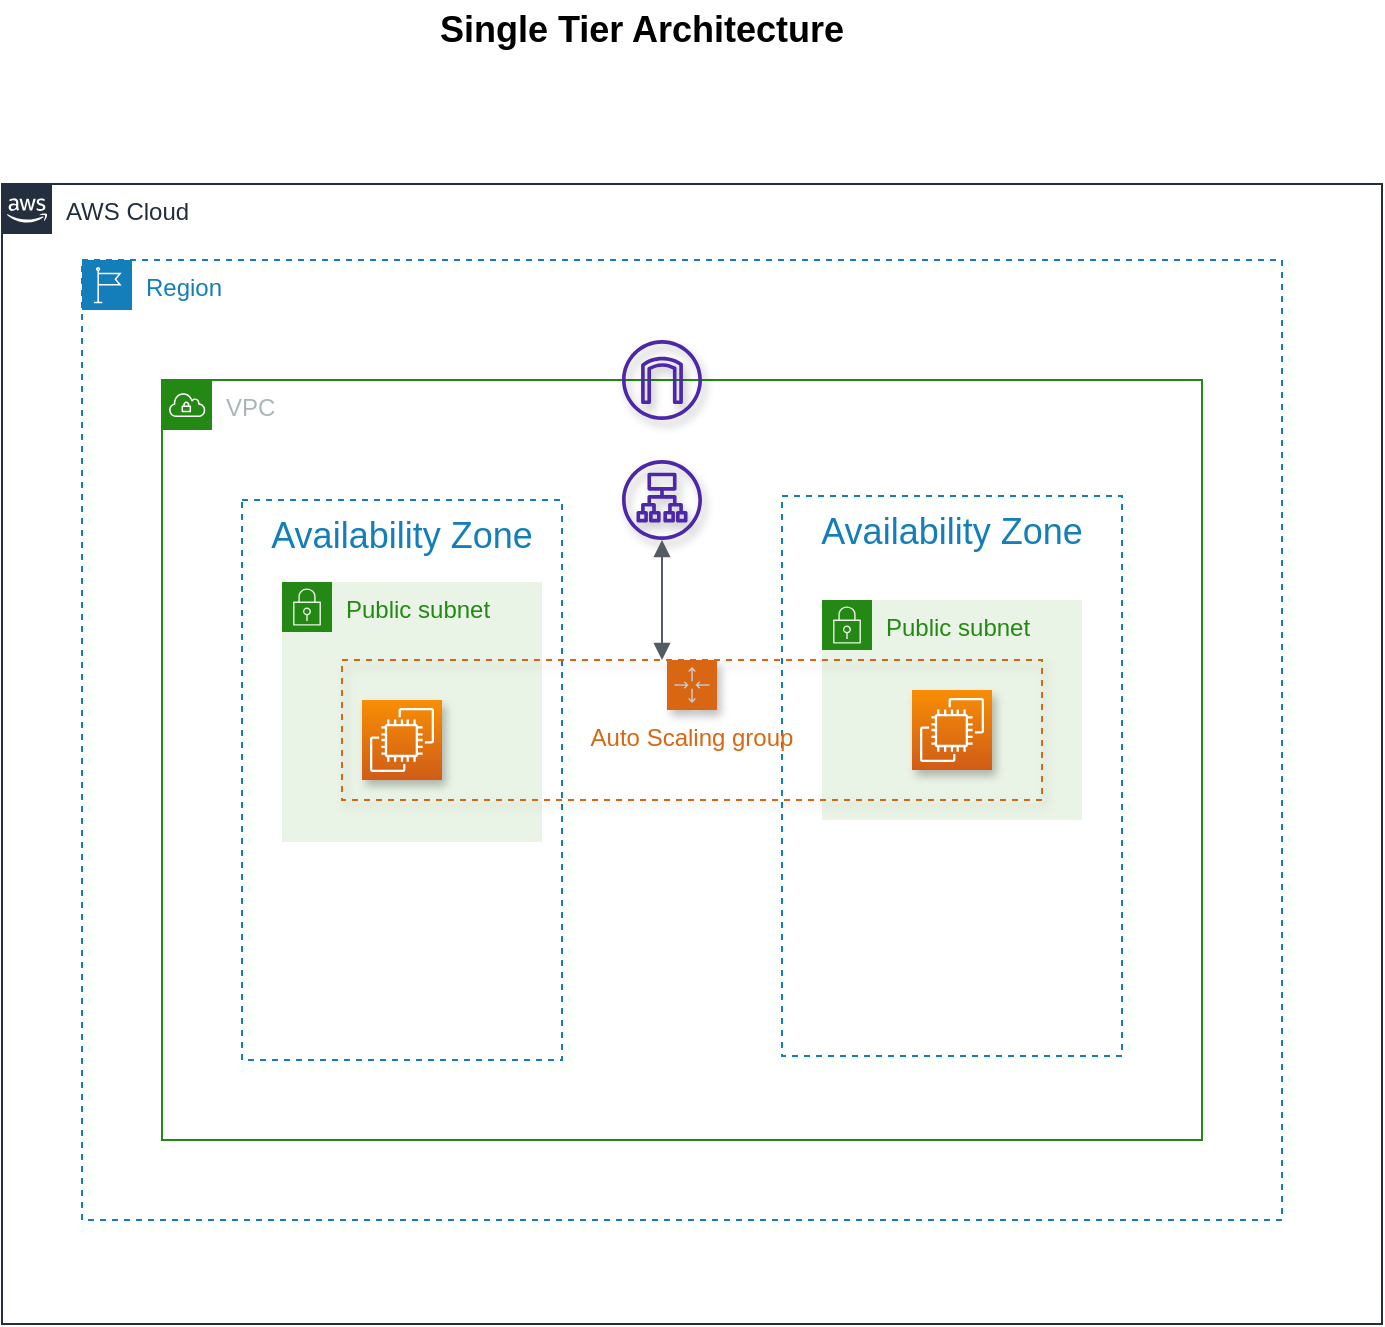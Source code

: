 <mxfile version="20.8.22" type="github">
  <diagram name="Page-1" id="6ijTnedWCegfjatEbXjn">
    <mxGraphModel dx="1050" dy="581" grid="1" gridSize="10" guides="1" tooltips="1" connect="1" arrows="1" fold="1" page="1" pageScale="1" pageWidth="850" pageHeight="1100" math="0" shadow="0">
      <root>
        <mxCell id="0" />
        <mxCell id="1" parent="0" />
        <mxCell id="UvUQzP8dR3wDCH03lXoq-1" value="AWS Cloud" style="points=[[0,0],[0.25,0],[0.5,0],[0.75,0],[1,0],[1,0.25],[1,0.5],[1,0.75],[1,1],[0.75,1],[0.5,1],[0.25,1],[0,1],[0,0.75],[0,0.5],[0,0.25]];outlineConnect=0;gradientColor=none;html=1;whiteSpace=wrap;fontSize=12;fontStyle=0;container=1;pointerEvents=0;collapsible=0;recursiveResize=0;shape=mxgraph.aws4.group;grIcon=mxgraph.aws4.group_aws_cloud_alt;strokeColor=#232F3E;fillColor=none;verticalAlign=top;align=left;spacingLeft=30;fontColor=#232F3E;dashed=0;" vertex="1" parent="1">
          <mxGeometry x="80" y="122" width="690" height="570" as="geometry" />
        </mxCell>
        <mxCell id="UvUQzP8dR3wDCH03lXoq-2" value="&lt;b&gt;&lt;font style=&quot;font-size: 18px;&quot;&gt;Single Tier Architecture&lt;/font&gt;&lt;/b&gt;" style="text;html=1;strokeColor=none;fillColor=none;align=center;verticalAlign=middle;whiteSpace=wrap;rounded=0;" vertex="1" parent="1">
          <mxGeometry x="250" y="30" width="300" height="30" as="geometry" />
        </mxCell>
        <mxCell id="UvUQzP8dR3wDCH03lXoq-3" value="VPC" style="points=[[0,0],[0.25,0],[0.5,0],[0.75,0],[1,0],[1,0.25],[1,0.5],[1,0.75],[1,1],[0.75,1],[0.5,1],[0.25,1],[0,1],[0,0.75],[0,0.5],[0,0.25]];outlineConnect=0;gradientColor=none;html=1;whiteSpace=wrap;fontSize=12;fontStyle=0;container=1;pointerEvents=0;collapsible=0;recursiveResize=0;shape=mxgraph.aws4.group;grIcon=mxgraph.aws4.group_vpc;strokeColor=#248814;fillColor=none;verticalAlign=top;align=left;spacingLeft=30;fontColor=#AAB7B8;dashed=0;" vertex="1" parent="1">
          <mxGeometry x="160" y="220" width="520" height="380" as="geometry" />
        </mxCell>
        <mxCell id="UvUQzP8dR3wDCH03lXoq-4" value="Region" style="points=[[0,0],[0.25,0],[0.5,0],[0.75,0],[1,0],[1,0.25],[1,0.5],[1,0.75],[1,1],[0.75,1],[0.5,1],[0.25,1],[0,1],[0,0.75],[0,0.5],[0,0.25]];outlineConnect=0;gradientColor=none;html=1;whiteSpace=wrap;fontSize=12;fontStyle=0;container=1;pointerEvents=0;collapsible=0;recursiveResize=0;shape=mxgraph.aws4.group;grIcon=mxgraph.aws4.group_region;strokeColor=#147EBA;fillColor=none;verticalAlign=top;align=left;spacingLeft=30;fontColor=#147EBA;dashed=1;" vertex="1" parent="1">
          <mxGeometry x="120" y="160" width="600" height="480" as="geometry" />
        </mxCell>
        <mxCell id="UvUQzP8dR3wDCH03lXoq-5" value="Availability Zone" style="fillColor=none;strokeColor=#147EBA;dashed=1;verticalAlign=top;fontStyle=0;fontColor=#147EBA;fontSize=18;" vertex="1" parent="UvUQzP8dR3wDCH03lXoq-4">
          <mxGeometry x="80" y="120" width="160" height="280" as="geometry" />
        </mxCell>
        <mxCell id="UvUQzP8dR3wDCH03lXoq-6" value="Availability Zone" style="fillColor=none;strokeColor=#147EBA;dashed=1;verticalAlign=top;fontStyle=0;fontColor=#147EBA;fontSize=18;" vertex="1" parent="UvUQzP8dR3wDCH03lXoq-4">
          <mxGeometry x="350" y="118" width="170" height="280" as="geometry" />
        </mxCell>
        <mxCell id="UvUQzP8dR3wDCH03lXoq-9" value="Public subnet" style="points=[[0,0],[0.25,0],[0.5,0],[0.75,0],[1,0],[1,0.25],[1,0.5],[1,0.75],[1,1],[0.75,1],[0.5,1],[0.25,1],[0,1],[0,0.75],[0,0.5],[0,0.25]];outlineConnect=0;gradientColor=none;html=1;whiteSpace=wrap;fontSize=12;fontStyle=0;container=1;pointerEvents=0;collapsible=0;recursiveResize=0;shape=mxgraph.aws4.group;grIcon=mxgraph.aws4.group_security_group;grStroke=0;strokeColor=#248814;fillColor=#E9F3E6;verticalAlign=top;align=left;spacingLeft=30;fontColor=#248814;dashed=0;" vertex="1" parent="UvUQzP8dR3wDCH03lXoq-4">
          <mxGeometry x="100" y="161" width="130" height="130" as="geometry" />
        </mxCell>
        <mxCell id="UvUQzP8dR3wDCH03lXoq-7" value="" style="sketch=0;points=[[0,0,0],[0.25,0,0],[0.5,0,0],[0.75,0,0],[1,0,0],[0,1,0],[0.25,1,0],[0.5,1,0],[0.75,1,0],[1,1,0],[0,0.25,0],[0,0.5,0],[0,0.75,0],[1,0.25,0],[1,0.5,0],[1,0.75,0]];outlineConnect=0;fontColor=#232F3E;gradientColor=#F78E04;gradientDirection=north;fillColor=#D05C17;strokeColor=#ffffff;dashed=0;verticalLabelPosition=bottom;verticalAlign=top;align=center;html=1;fontSize=12;fontStyle=0;aspect=fixed;shape=mxgraph.aws4.resourceIcon;resIcon=mxgraph.aws4.ec2;shadow=1;" vertex="1" parent="UvUQzP8dR3wDCH03lXoq-4">
          <mxGeometry x="140" y="220" width="40" height="40" as="geometry" />
        </mxCell>
        <mxCell id="UvUQzP8dR3wDCH03lXoq-10" value="Public subnet" style="points=[[0,0],[0.25,0],[0.5,0],[0.75,0],[1,0],[1,0.25],[1,0.5],[1,0.75],[1,1],[0.75,1],[0.5,1],[0.25,1],[0,1],[0,0.75],[0,0.5],[0,0.25]];outlineConnect=0;gradientColor=none;html=1;whiteSpace=wrap;fontSize=12;fontStyle=0;container=1;pointerEvents=0;collapsible=0;recursiveResize=0;shape=mxgraph.aws4.group;grIcon=mxgraph.aws4.group_security_group;grStroke=0;strokeColor=#248814;fillColor=#E9F3E6;verticalAlign=top;align=left;spacingLeft=30;fontColor=#248814;dashed=0;" vertex="1" parent="UvUQzP8dR3wDCH03lXoq-4">
          <mxGeometry x="370" y="170" width="130" height="110" as="geometry" />
        </mxCell>
        <mxCell id="UvUQzP8dR3wDCH03lXoq-11" value="" style="sketch=0;points=[[0,0,0],[0.25,0,0],[0.5,0,0],[0.75,0,0],[1,0,0],[0,1,0],[0.25,1,0],[0.5,1,0],[0.75,1,0],[1,1,0],[0,0.25,0],[0,0.5,0],[0,0.75,0],[1,0.25,0],[1,0.5,0],[1,0.75,0]];outlineConnect=0;fontColor=#232F3E;gradientColor=#F78E04;gradientDirection=north;fillColor=#D05C17;strokeColor=#ffffff;dashed=0;verticalLabelPosition=bottom;verticalAlign=top;align=center;html=1;fontSize=12;fontStyle=0;aspect=fixed;shape=mxgraph.aws4.resourceIcon;resIcon=mxgraph.aws4.ec2;shadow=1;" vertex="1" parent="UvUQzP8dR3wDCH03lXoq-10">
          <mxGeometry x="45" y="45" width="40" height="40" as="geometry" />
        </mxCell>
        <mxCell id="UvUQzP8dR3wDCH03lXoq-13" value="" style="sketch=0;outlineConnect=0;fontColor=#232F3E;gradientColor=none;fillColor=#4D27AA;strokeColor=none;dashed=0;verticalLabelPosition=bottom;verticalAlign=top;align=center;html=1;fontSize=12;fontStyle=0;aspect=fixed;pointerEvents=1;shape=mxgraph.aws4.application_load_balancer;shadow=1;" vertex="1" parent="UvUQzP8dR3wDCH03lXoq-4">
          <mxGeometry x="270" y="100" width="40" height="40" as="geometry" />
        </mxCell>
        <mxCell id="UvUQzP8dR3wDCH03lXoq-14" value="" style="sketch=0;outlineConnect=0;fontColor=#232F3E;gradientColor=none;fillColor=#4D27AA;strokeColor=none;dashed=0;verticalLabelPosition=bottom;verticalAlign=top;align=center;html=1;fontSize=12;fontStyle=0;aspect=fixed;pointerEvents=1;shape=mxgraph.aws4.internet_gateway;shadow=1;" vertex="1" parent="UvUQzP8dR3wDCH03lXoq-4">
          <mxGeometry x="270" y="40" width="40" height="40" as="geometry" />
        </mxCell>
        <mxCell id="UvUQzP8dR3wDCH03lXoq-15" value="Auto Scaling group" style="points=[[0,0],[0.25,0],[0.5,0],[0.75,0],[1,0],[1,0.25],[1,0.5],[1,0.75],[1,1],[0.75,1],[0.5,1],[0.25,1],[0,1],[0,0.75],[0,0.5],[0,0.25]];outlineConnect=0;gradientColor=none;html=1;whiteSpace=wrap;fontSize=12;fontStyle=0;container=1;pointerEvents=0;collapsible=0;recursiveResize=0;shape=mxgraph.aws4.groupCenter;grIcon=mxgraph.aws4.group_auto_scaling_group;grStroke=1;strokeColor=#D86613;fillColor=none;verticalAlign=top;align=center;fontColor=#D86613;dashed=1;spacingTop=25;shadow=1;" vertex="1" parent="1">
          <mxGeometry x="250" y="360" width="350" height="70" as="geometry" />
        </mxCell>
        <mxCell id="UvUQzP8dR3wDCH03lXoq-16" value="" style="edgeStyle=orthogonalEdgeStyle;html=1;endArrow=block;elbow=vertical;startArrow=block;startFill=1;endFill=1;strokeColor=#545B64;rounded=0;fontSize=18;" edge="1" parent="1" source="UvUQzP8dR3wDCH03lXoq-15" target="UvUQzP8dR3wDCH03lXoq-13">
          <mxGeometry width="100" relative="1" as="geometry">
            <mxPoint x="370" y="380" as="sourcePoint" />
            <mxPoint x="470" y="380" as="targetPoint" />
            <Array as="points">
              <mxPoint x="410" y="320" />
              <mxPoint x="410" y="320" />
            </Array>
          </mxGeometry>
        </mxCell>
      </root>
    </mxGraphModel>
  </diagram>
</mxfile>
